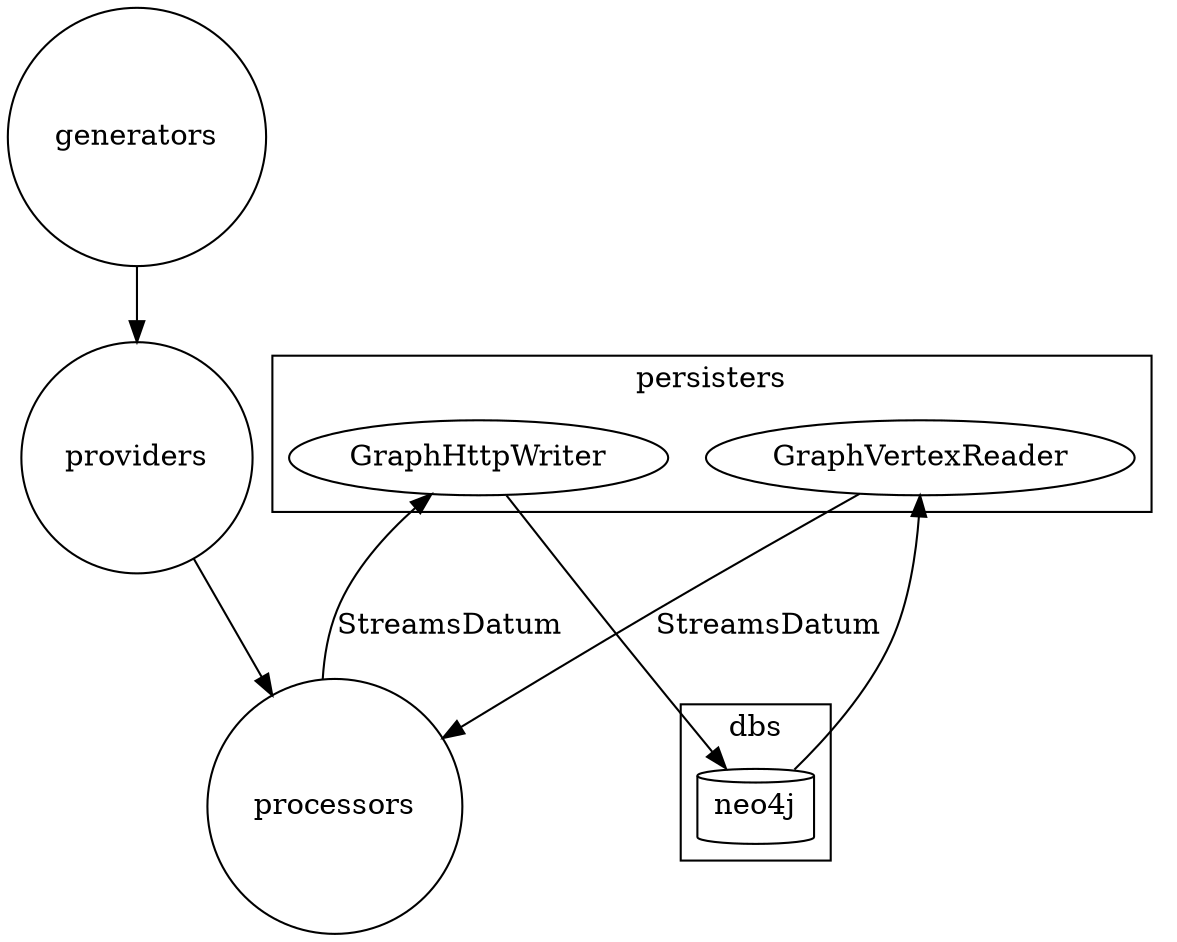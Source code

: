 digraph g {

  graph [compound = true];

  //presentation
  splines = true;
  overlap = false;
  rankdir = TB;

  generators [label="generators", shape="circle"];
  providers [label="providers", shape="circle"];
  processors [label="processors", shape="circle"];

  subgraph cluster_persisters {
    label="persisters";
    persisters_graph_reader [label="GraphVertexReader"]
    persisters_graph_writer [label="GraphHttpWriter"]
  }

  subgraph cluster_dbs {
    label="dbs";
    neo4j [label="neo4j", shape="cylinder"]
  }

  generators -> providers
  providers -> processors
  processors -> persisters_graph_writer [label="StreamsDatum"]
  persisters_graph_reader -> processors [label="StreamsDatum"]
  neo4j -> persisters_graph_reader
  persisters_graph_writer -> neo4j

}
